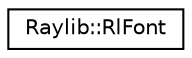 digraph "Graphical Class Hierarchy"
{
 // LATEX_PDF_SIZE
  edge [fontname="Helvetica",fontsize="10",labelfontname="Helvetica",labelfontsize="10"];
  node [fontname="Helvetica",fontsize="10",shape=record];
  rankdir="LR";
  Node0 [label="Raylib::RlFont",height=0.2,width=0.4,color="black", fillcolor="white", style="filled",URL="$classRaylib_1_1RlFont.html",tooltip=" "];
}
